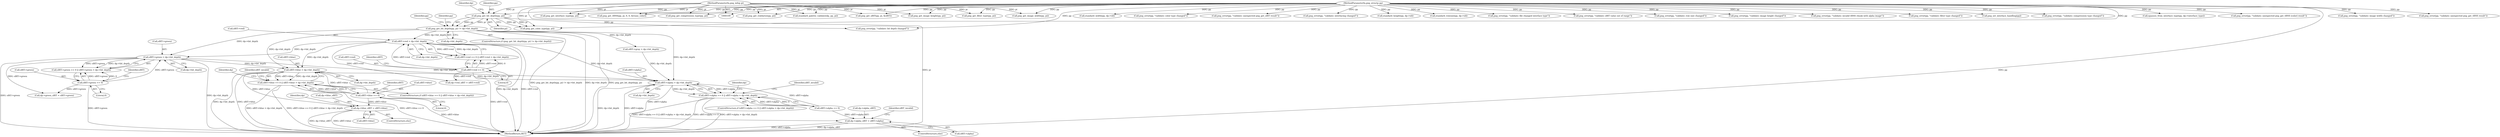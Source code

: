 digraph "0_Android_9d4853418ab2f754c2b63e091c29c5529b8b86ca_132@pointer" {
"1000294" [label="(Call,sBIT->blue > dp->bit_depth)"];
"1000289" [label="(Call,sBIT->blue == 0)"];
"1000244" [label="(Call,sBIT->red > dp->bit_depth)"];
"1000239" [label="(Call,sBIT->red == 0)"];
"1000115" [label="(Call,png_get_bit_depth(pp, pi) != dp->bit_depth)"];
"1000116" [label="(Call,png_get_bit_depth(pp, pi))"];
"1000111" [label="(MethodParameterIn,png_structp pp)"];
"1000112" [label="(MethodParameterIn,png_infop pi)"];
"1000269" [label="(Call,sBIT->green > dp->bit_depth)"];
"1000264" [label="(Call,sBIT->green == 0)"];
"1000288" [label="(Call,sBIT->blue == 0 || sBIT->blue > dp->bit_depth)"];
"1000305" [label="(Call,dp->blue_sBIT = sBIT->blue)"];
"1000361" [label="(Call,sBIT->alpha > dp->bit_depth)"];
"1000355" [label="(Call,sBIT->alpha == 0 || sBIT->alpha > dp->bit_depth)"];
"1000372" [label="(Call,dp->alpha_sBIT = sBIT->alpha)"];
"1000519" [label="(Call,png_set_interlace_handling(pp))"];
"1000270" [label="(Call,sBIT->green)"];
"1000268" [label="(Literal,0)"];
"1000162" [label="(Call,png_error(pp, \"validate: compression type changed\"))"];
"1000248" [label="(Call,dp->bit_depth)"];
"1000116" [label="(Call,png_get_bit_depth(pp, pi))"];
"1000122" [label="(Call,png_error(pp, \"validate: bit depth changed\"))"];
"1000271" [label="(Identifier,sBIT)"];
"1000263" [label="(Call,sBIT->green == 0 || sBIT->green > dp->bit_depth)"];
"1000524" [label="(MethodReturn,RET)"];
"1000280" [label="(Call,dp->green_sBIT = sBIT->green)"];
"1000397" [label="(Call,standard_palette_validate(dp, pp, pi))"];
"1000212" [label="(Call,png_get_sBIT(pp, pi, &sBIT))"];
"1000355" [label="(Call,sBIT->alpha == 0 || sBIT->alpha > dp->bit_depth)"];
"1000504" [label="(Call,npasses_from_interlace_type(pp, dp->interlace_type))"];
"1000321" [label="(Call,sBIT->gray > dp->bit_depth)"];
"1000421" [label="(Call,png_error(pp, \"validate: unexpected png_get_tRNS (color) result\"))"];
"1000182" [label="(Call,png_error(pp, \"validate: image width changed\"))"];
"1000361" [label="(Call,sBIT->alpha > dp->bit_depth)"];
"1000246" [label="(Identifier,sBIT)"];
"1000243" [label="(Literal,0)"];
"1000240" [label="(Call,sBIT->red)"];
"1000309" [label="(Call,sBIT->blue)"];
"1000362" [label="(Call,sBIT->alpha)"];
"1000289" [label="(Call,sBIT->blue == 0)"];
"1000492" [label="(Call,png_error(pp, \"validate: unexpected png_get_tRNS result\"))"];
"1000147" [label="(Call,png_get_interlace_type(pp, pi))"];
"1000372" [label="(Call,dp->alpha_sBIT = sBIT->alpha)"];
"1000239" [label="(Call,sBIT->red == 0)"];
"1000177" [label="(Call,standard_width(pp, dp->id))"];
"1000115" [label="(Call,png_get_bit_depth(pp, pi) != dp->bit_depth)"];
"1000356" [label="(Call,sBIT->alpha == 0)"];
"1000304" [label="(ControlStructure,else)"];
"1000111" [label="(MethodParameterIn,png_structp pp)"];
"1000269" [label="(Call,sBIT->green > dp->bit_depth)"];
"1000133" [label="(Call,png_error(pp, \"validate: color type changed\"))"];
"1000227" [label="(Call,png_error(pp, \"validate: unexpected png_get_sBIT result\"))"];
"1000273" [label="(Call,dp->bit_depth)"];
"1000374" [label="(Identifier,dp)"];
"1000408" [label="(Call,png_get_tRNS(pp, pi, 0, 0, &trans_color))"];
"1000350" [label="(Identifier,dp)"];
"1000295" [label="(Call,sBIT->blue)"];
"1000153" [label="(Call,png_error(pp, \"validate: interlacing changed\"))"];
"1000294" [label="(Call,sBIT->blue > dp->bit_depth)"];
"1000158" [label="(Call,png_get_compression_type(pp, pi))"];
"1000305" [label="(Call,dp->blue_sBIT = sBIT->blue)"];
"1000112" [label="(MethodParameterIn,png_infop pi)"];
"1000380" [label="(Identifier,sBIT_invalid)"];
"1000245" [label="(Call,sBIT->red)"];
"1000365" [label="(Call,dp->bit_depth)"];
"1000371" [label="(ControlStructure,else)"];
"1000238" [label="(Call,sBIT->red == 0 || sBIT->red > dp->bit_depth)"];
"1000118" [label="(Identifier,pi)"];
"1000376" [label="(Call,sBIT->alpha)"];
"1000197" [label="(Call,standard_height(pp, dp->id))"];
"1000307" [label="(Identifier,dp)"];
"1000369" [label="(Identifier,sBIT_invalid)"];
"1000119" [label="(Call,dp->bit_depth)"];
"1000120" [label="(Identifier,dp)"];
"1000264" [label="(Call,sBIT->green == 0)"];
"1000244" [label="(Call,sBIT->red > dp->bit_depth)"];
"1000117" [label="(Identifier,pp)"];
"1000293" [label="(Literal,0)"];
"1000389" [label="(Call,standard_rowsize(pp, dp->id))"];
"1000128" [label="(Identifier,pp)"];
"1000521" [label="(Call,png_error(pp, \"validate: file changed interlace type\"))"];
"1000306" [label="(Call,dp->blue_sBIT)"];
"1000138" [label="(Call,png_get_filter_type(pp, pi))"];
"1000381" [label="(Call,png_error(pp, \"validate: sBIT value out of range\"))"];
"1000354" [label="(ControlStructure,if (sBIT->alpha == 0 || sBIT->alpha > dp->bit_depth))"];
"1000394" [label="(Call,png_error(pp, \"validate: row size changed\"))"];
"1000296" [label="(Identifier,sBIT)"];
"1000290" [label="(Call,sBIT->blue)"];
"1000255" [label="(Call,dp->red_sBIT = sBIT->red)"];
"1000114" [label="(ControlStructure,if (png_get_bit_depth(pp, pi) != dp->bit_depth))"];
"1000373" [label="(Call,dp->alpha_sBIT)"];
"1000298" [label="(Call,dp->bit_depth)"];
"1000265" [label="(Call,sBIT->green)"];
"1000202" [label="(Call,png_error(pp, \"validate: image height changed\"))"];
"1000169" [label="(Call,png_get_image_width(pp, pi))"];
"1000386" [label="(Call,png_get_rowbytes(pp, pi))"];
"1000497" [label="(Call,png_error(pp, \"validate: invalid tRNS chunk with alpha image\"))"];
"1000142" [label="(Call,png_error(pp, \"validate: filter type changed\"))"];
"1000127" [label="(Call,png_get_color_type(pp, pi))"];
"1000123" [label="(Identifier,pp)"];
"1000302" [label="(Identifier,sBIT_invalid)"];
"1000189" [label="(Call,png_get_image_height(pp, pi))"];
"1000287" [label="(ControlStructure,if (sBIT->blue == 0 || sBIT->blue > dp->bit_depth))"];
"1000288" [label="(Call,sBIT->blue == 0 || sBIT->blue > dp->bit_depth)"];
"1000294" -> "1000288"  [label="AST: "];
"1000294" -> "1000298"  [label="CFG: "];
"1000295" -> "1000294"  [label="AST: "];
"1000298" -> "1000294"  [label="AST: "];
"1000288" -> "1000294"  [label="CFG: "];
"1000294" -> "1000524"  [label="DDG: dp->bit_depth"];
"1000294" -> "1000524"  [label="DDG: sBIT->blue"];
"1000294" -> "1000288"  [label="DDG: sBIT->blue"];
"1000294" -> "1000288"  [label="DDG: dp->bit_depth"];
"1000289" -> "1000294"  [label="DDG: sBIT->blue"];
"1000244" -> "1000294"  [label="DDG: dp->bit_depth"];
"1000269" -> "1000294"  [label="DDG: dp->bit_depth"];
"1000115" -> "1000294"  [label="DDG: dp->bit_depth"];
"1000294" -> "1000305"  [label="DDG: sBIT->blue"];
"1000294" -> "1000361"  [label="DDG: dp->bit_depth"];
"1000289" -> "1000288"  [label="AST: "];
"1000289" -> "1000293"  [label="CFG: "];
"1000290" -> "1000289"  [label="AST: "];
"1000293" -> "1000289"  [label="AST: "];
"1000296" -> "1000289"  [label="CFG: "];
"1000288" -> "1000289"  [label="CFG: "];
"1000289" -> "1000524"  [label="DDG: sBIT->blue"];
"1000289" -> "1000288"  [label="DDG: sBIT->blue"];
"1000289" -> "1000288"  [label="DDG: 0"];
"1000289" -> "1000305"  [label="DDG: sBIT->blue"];
"1000244" -> "1000238"  [label="AST: "];
"1000244" -> "1000248"  [label="CFG: "];
"1000245" -> "1000244"  [label="AST: "];
"1000248" -> "1000244"  [label="AST: "];
"1000238" -> "1000244"  [label="CFG: "];
"1000244" -> "1000524"  [label="DDG: dp->bit_depth"];
"1000244" -> "1000524"  [label="DDG: sBIT->red"];
"1000244" -> "1000238"  [label="DDG: sBIT->red"];
"1000244" -> "1000238"  [label="DDG: dp->bit_depth"];
"1000239" -> "1000244"  [label="DDG: sBIT->red"];
"1000115" -> "1000244"  [label="DDG: dp->bit_depth"];
"1000244" -> "1000255"  [label="DDG: sBIT->red"];
"1000244" -> "1000269"  [label="DDG: dp->bit_depth"];
"1000244" -> "1000361"  [label="DDG: dp->bit_depth"];
"1000239" -> "1000238"  [label="AST: "];
"1000239" -> "1000243"  [label="CFG: "];
"1000240" -> "1000239"  [label="AST: "];
"1000243" -> "1000239"  [label="AST: "];
"1000246" -> "1000239"  [label="CFG: "];
"1000238" -> "1000239"  [label="CFG: "];
"1000239" -> "1000524"  [label="DDG: sBIT->red"];
"1000239" -> "1000238"  [label="DDG: sBIT->red"];
"1000239" -> "1000238"  [label="DDG: 0"];
"1000239" -> "1000255"  [label="DDG: sBIT->red"];
"1000115" -> "1000114"  [label="AST: "];
"1000115" -> "1000119"  [label="CFG: "];
"1000116" -> "1000115"  [label="AST: "];
"1000119" -> "1000115"  [label="AST: "];
"1000123" -> "1000115"  [label="CFG: "];
"1000128" -> "1000115"  [label="CFG: "];
"1000115" -> "1000524"  [label="DDG: png_get_bit_depth(pp, pi) != dp->bit_depth"];
"1000115" -> "1000524"  [label="DDG: dp->bit_depth"];
"1000115" -> "1000524"  [label="DDG: png_get_bit_depth(pp, pi)"];
"1000116" -> "1000115"  [label="DDG: pp"];
"1000116" -> "1000115"  [label="DDG: pi"];
"1000115" -> "1000269"  [label="DDG: dp->bit_depth"];
"1000115" -> "1000321"  [label="DDG: dp->bit_depth"];
"1000115" -> "1000361"  [label="DDG: dp->bit_depth"];
"1000116" -> "1000118"  [label="CFG: "];
"1000117" -> "1000116"  [label="AST: "];
"1000118" -> "1000116"  [label="AST: "];
"1000120" -> "1000116"  [label="CFG: "];
"1000111" -> "1000116"  [label="DDG: pp"];
"1000112" -> "1000116"  [label="DDG: pi"];
"1000116" -> "1000122"  [label="DDG: pp"];
"1000116" -> "1000127"  [label="DDG: pp"];
"1000116" -> "1000127"  [label="DDG: pi"];
"1000111" -> "1000109"  [label="AST: "];
"1000111" -> "1000524"  [label="DDG: pp"];
"1000111" -> "1000122"  [label="DDG: pp"];
"1000111" -> "1000127"  [label="DDG: pp"];
"1000111" -> "1000133"  [label="DDG: pp"];
"1000111" -> "1000138"  [label="DDG: pp"];
"1000111" -> "1000142"  [label="DDG: pp"];
"1000111" -> "1000147"  [label="DDG: pp"];
"1000111" -> "1000153"  [label="DDG: pp"];
"1000111" -> "1000158"  [label="DDG: pp"];
"1000111" -> "1000162"  [label="DDG: pp"];
"1000111" -> "1000169"  [label="DDG: pp"];
"1000111" -> "1000177"  [label="DDG: pp"];
"1000111" -> "1000182"  [label="DDG: pp"];
"1000111" -> "1000189"  [label="DDG: pp"];
"1000111" -> "1000197"  [label="DDG: pp"];
"1000111" -> "1000202"  [label="DDG: pp"];
"1000111" -> "1000212"  [label="DDG: pp"];
"1000111" -> "1000227"  [label="DDG: pp"];
"1000111" -> "1000381"  [label="DDG: pp"];
"1000111" -> "1000386"  [label="DDG: pp"];
"1000111" -> "1000389"  [label="DDG: pp"];
"1000111" -> "1000394"  [label="DDG: pp"];
"1000111" -> "1000397"  [label="DDG: pp"];
"1000111" -> "1000408"  [label="DDG: pp"];
"1000111" -> "1000421"  [label="DDG: pp"];
"1000111" -> "1000492"  [label="DDG: pp"];
"1000111" -> "1000497"  [label="DDG: pp"];
"1000111" -> "1000504"  [label="DDG: pp"];
"1000111" -> "1000519"  [label="DDG: pp"];
"1000111" -> "1000521"  [label="DDG: pp"];
"1000112" -> "1000109"  [label="AST: "];
"1000112" -> "1000524"  [label="DDG: pi"];
"1000112" -> "1000127"  [label="DDG: pi"];
"1000112" -> "1000138"  [label="DDG: pi"];
"1000112" -> "1000147"  [label="DDG: pi"];
"1000112" -> "1000158"  [label="DDG: pi"];
"1000112" -> "1000169"  [label="DDG: pi"];
"1000112" -> "1000189"  [label="DDG: pi"];
"1000112" -> "1000212"  [label="DDG: pi"];
"1000112" -> "1000386"  [label="DDG: pi"];
"1000112" -> "1000397"  [label="DDG: pi"];
"1000112" -> "1000408"  [label="DDG: pi"];
"1000269" -> "1000263"  [label="AST: "];
"1000269" -> "1000273"  [label="CFG: "];
"1000270" -> "1000269"  [label="AST: "];
"1000273" -> "1000269"  [label="AST: "];
"1000263" -> "1000269"  [label="CFG: "];
"1000269" -> "1000524"  [label="DDG: dp->bit_depth"];
"1000269" -> "1000524"  [label="DDG: sBIT->green"];
"1000269" -> "1000263"  [label="DDG: sBIT->green"];
"1000269" -> "1000263"  [label="DDG: dp->bit_depth"];
"1000264" -> "1000269"  [label="DDG: sBIT->green"];
"1000269" -> "1000280"  [label="DDG: sBIT->green"];
"1000269" -> "1000361"  [label="DDG: dp->bit_depth"];
"1000264" -> "1000263"  [label="AST: "];
"1000264" -> "1000268"  [label="CFG: "];
"1000265" -> "1000264"  [label="AST: "];
"1000268" -> "1000264"  [label="AST: "];
"1000271" -> "1000264"  [label="CFG: "];
"1000263" -> "1000264"  [label="CFG: "];
"1000264" -> "1000524"  [label="DDG: sBIT->green"];
"1000264" -> "1000263"  [label="DDG: sBIT->green"];
"1000264" -> "1000263"  [label="DDG: 0"];
"1000264" -> "1000280"  [label="DDG: sBIT->green"];
"1000288" -> "1000287"  [label="AST: "];
"1000302" -> "1000288"  [label="CFG: "];
"1000307" -> "1000288"  [label="CFG: "];
"1000288" -> "1000524"  [label="DDG: sBIT->blue > dp->bit_depth"];
"1000288" -> "1000524"  [label="DDG: sBIT->blue == 0"];
"1000288" -> "1000524"  [label="DDG: sBIT->blue == 0 || sBIT->blue > dp->bit_depth"];
"1000305" -> "1000304"  [label="AST: "];
"1000305" -> "1000309"  [label="CFG: "];
"1000306" -> "1000305"  [label="AST: "];
"1000309" -> "1000305"  [label="AST: "];
"1000350" -> "1000305"  [label="CFG: "];
"1000305" -> "1000524"  [label="DDG: sBIT->blue"];
"1000305" -> "1000524"  [label="DDG: dp->blue_sBIT"];
"1000361" -> "1000355"  [label="AST: "];
"1000361" -> "1000365"  [label="CFG: "];
"1000362" -> "1000361"  [label="AST: "];
"1000365" -> "1000361"  [label="AST: "];
"1000355" -> "1000361"  [label="CFG: "];
"1000361" -> "1000524"  [label="DDG: dp->bit_depth"];
"1000361" -> "1000524"  [label="DDG: sBIT->alpha"];
"1000361" -> "1000355"  [label="DDG: sBIT->alpha"];
"1000361" -> "1000355"  [label="DDG: dp->bit_depth"];
"1000356" -> "1000361"  [label="DDG: sBIT->alpha"];
"1000321" -> "1000361"  [label="DDG: dp->bit_depth"];
"1000361" -> "1000372"  [label="DDG: sBIT->alpha"];
"1000355" -> "1000354"  [label="AST: "];
"1000355" -> "1000356"  [label="CFG: "];
"1000356" -> "1000355"  [label="AST: "];
"1000369" -> "1000355"  [label="CFG: "];
"1000374" -> "1000355"  [label="CFG: "];
"1000355" -> "1000524"  [label="DDG: sBIT->alpha == 0"];
"1000355" -> "1000524"  [label="DDG: sBIT->alpha > dp->bit_depth"];
"1000355" -> "1000524"  [label="DDG: sBIT->alpha == 0 || sBIT->alpha > dp->bit_depth"];
"1000356" -> "1000355"  [label="DDG: sBIT->alpha"];
"1000356" -> "1000355"  [label="DDG: 0"];
"1000372" -> "1000371"  [label="AST: "];
"1000372" -> "1000376"  [label="CFG: "];
"1000373" -> "1000372"  [label="AST: "];
"1000376" -> "1000372"  [label="AST: "];
"1000380" -> "1000372"  [label="CFG: "];
"1000372" -> "1000524"  [label="DDG: sBIT->alpha"];
"1000372" -> "1000524"  [label="DDG: dp->alpha_sBIT"];
"1000356" -> "1000372"  [label="DDG: sBIT->alpha"];
}

